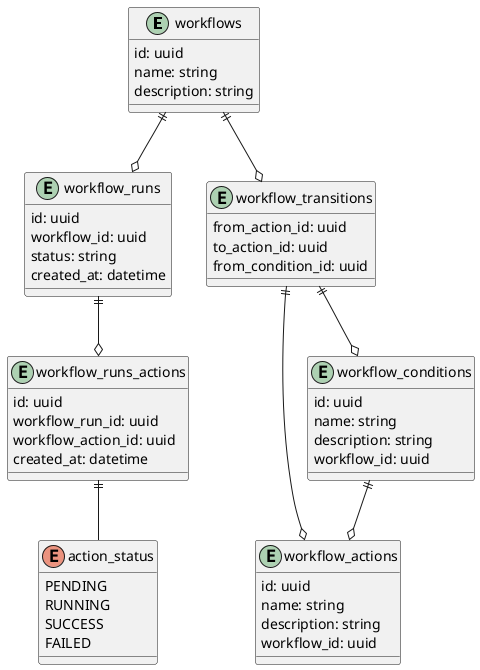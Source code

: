 @startuml workflows_schema

entity workflows {
id: uuid
name: string
description: string
}

entity workflow_actions {
    id: uuid
    name: string
    description: string
    workflow_id: uuid
}

entity workflow_conditions {
    id: uuid
    name: string
    description: string
    workflow_id: uuid
}

entity workflow_runs {
    id: uuid
    workflow_id: uuid
    status: string
    created_at: datetime
}

entity workflow_transitions {
    from_action_id: uuid
    to_action_id: uuid
    from_condition_id: uuid
}

entity workflow_runs_actions {
    id: uuid
    workflow_run_id: uuid
    workflow_action_id: uuid
    created_at: datetime
}

enum action_status {
    PENDING
    RUNNING
    SUCCESS
    FAILED
}

workflows ||--o workflow_transitions
workflows ||--o workflow_runs

workflow_transitions ||--o workflow_actions
workflow_transitions ||--o workflow_conditions
workflow_conditions ||--o workflow_actions

workflow_runs_actions ||-- action_status

workflow_runs ||--o workflow_runs_actions

@enduml